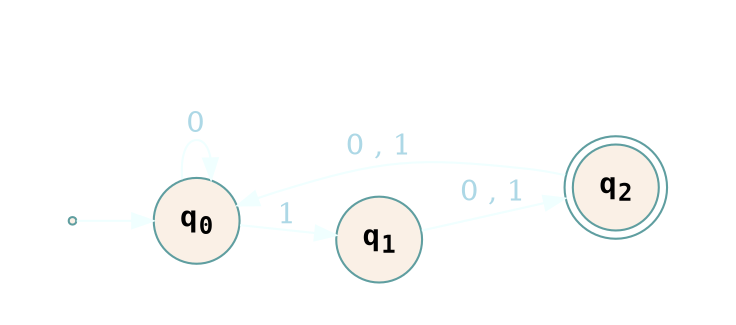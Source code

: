 digraph FiniteAutomata {
  graph [bgcolor=transparent, rankdir=LR]
  edge [color=azure, fontcolor=lightblue]
  node [fontname=monospace, fillcolor=linen, style=filled, color=cadetblue]

  subgraph cluster_nfa {
    label= "NFA: L = {w | The third last symbol of w is 1}";
    color=white;
    fontcolor=white;
    /* Entities */
    startn [label="Start", shape=point]; // Initial state with a point shape  
    q0 [shape="circle", label= <<b>q<sub>0</sub></b>>];
    q1 [shape="circle", label= <<b>q<sub>1</sub></b>>];
    q2 [shape="doublecircle", label= <<b>q<sub>2</sub></b>>];
    /* Relationships */
    startn -> q0;
    q0 -> q0[label=0];
    q0 -> q1[label=1];
    q1 -> q2[label="0 , 1"];
    q2 -> q0[label="0 , 1"];
  }
}

